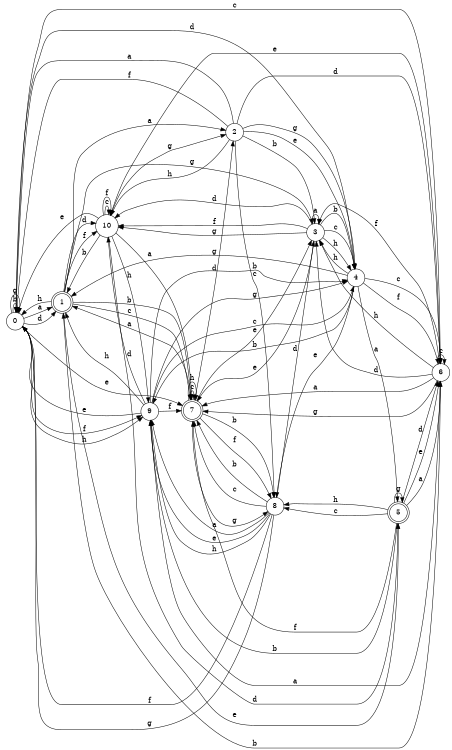 digraph n9_10 {
__start0 [label="" shape="none"];

rankdir=LR;
size="8,5";

s0 [style="filled", color="black", fillcolor="white" shape="circle", label="0"];
s1 [style="rounded,filled", color="black", fillcolor="white" shape="doublecircle", label="1"];
s2 [style="filled", color="black", fillcolor="white" shape="circle", label="2"];
s3 [style="filled", color="black", fillcolor="white" shape="circle", label="3"];
s4 [style="filled", color="black", fillcolor="white" shape="circle", label="4"];
s5 [style="rounded,filled", color="black", fillcolor="white" shape="doublecircle", label="5"];
s6 [style="filled", color="black", fillcolor="white" shape="circle", label="6"];
s7 [style="rounded,filled", color="black", fillcolor="white" shape="doublecircle", label="7"];
s8 [style="filled", color="black", fillcolor="white" shape="circle", label="8"];
s9 [style="filled", color="black", fillcolor="white" shape="circle", label="9"];
s10 [style="filled", color="black", fillcolor="white" shape="circle", label="10"];
s0 -> s1 [label="a"];
s0 -> s0 [label="b"];
s0 -> s6 [label="c"];
s0 -> s1 [label="d"];
s0 -> s7 [label="e"];
s0 -> s9 [label="f"];
s0 -> s0 [label="g"];
s0 -> s9 [label="h"];
s1 -> s2 [label="a"];
s1 -> s7 [label="b"];
s1 -> s7 [label="c"];
s1 -> s10 [label="d"];
s1 -> s5 [label="e"];
s1 -> s10 [label="f"];
s1 -> s3 [label="g"];
s1 -> s0 [label="h"];
s2 -> s0 [label="a"];
s2 -> s3 [label="b"];
s2 -> s8 [label="c"];
s2 -> s6 [label="d"];
s2 -> s4 [label="e"];
s2 -> s0 [label="f"];
s2 -> s4 [label="g"];
s2 -> s10 [label="h"];
s3 -> s3 [label="a"];
s3 -> s4 [label="b"];
s3 -> s4 [label="c"];
s3 -> s10 [label="d"];
s3 -> s7 [label="e"];
s3 -> s10 [label="f"];
s3 -> s10 [label="g"];
s3 -> s4 [label="h"];
s4 -> s5 [label="a"];
s4 -> s9 [label="b"];
s4 -> s6 [label="c"];
s4 -> s0 [label="d"];
s4 -> s8 [label="e"];
s4 -> s6 [label="f"];
s4 -> s1 [label="g"];
s4 -> s3 [label="h"];
s5 -> s6 [label="a"];
s5 -> s9 [label="b"];
s5 -> s8 [label="c"];
s5 -> s6 [label="d"];
s5 -> s6 [label="e"];
s5 -> s7 [label="f"];
s5 -> s5 [label="g"];
s5 -> s8 [label="h"];
s6 -> s7 [label="a"];
s6 -> s1 [label="b"];
s6 -> s6 [label="c"];
s6 -> s3 [label="d"];
s6 -> s10 [label="e"];
s6 -> s3 [label="f"];
s6 -> s7 [label="g"];
s6 -> s3 [label="h"];
s7 -> s1 [label="a"];
s7 -> s8 [label="b"];
s7 -> s7 [label="c"];
s7 -> s2 [label="d"];
s7 -> s3 [label="e"];
s7 -> s8 [label="f"];
s7 -> s8 [label="g"];
s7 -> s7 [label="h"];
s8 -> s9 [label="a"];
s8 -> s7 [label="b"];
s8 -> s7 [label="c"];
s8 -> s3 [label="d"];
s8 -> s9 [label="e"];
s8 -> s0 [label="f"];
s8 -> s0 [label="g"];
s8 -> s9 [label="h"];
s9 -> s6 [label="a"];
s9 -> s4 [label="b"];
s9 -> s4 [label="c"];
s9 -> s10 [label="d"];
s9 -> s0 [label="e"];
s9 -> s7 [label="f"];
s9 -> s4 [label="g"];
s9 -> s1 [label="h"];
s10 -> s7 [label="a"];
s10 -> s1 [label="b"];
s10 -> s10 [label="c"];
s10 -> s5 [label="d"];
s10 -> s0 [label="e"];
s10 -> s10 [label="f"];
s10 -> s2 [label="g"];
s10 -> s9 [label="h"];

}